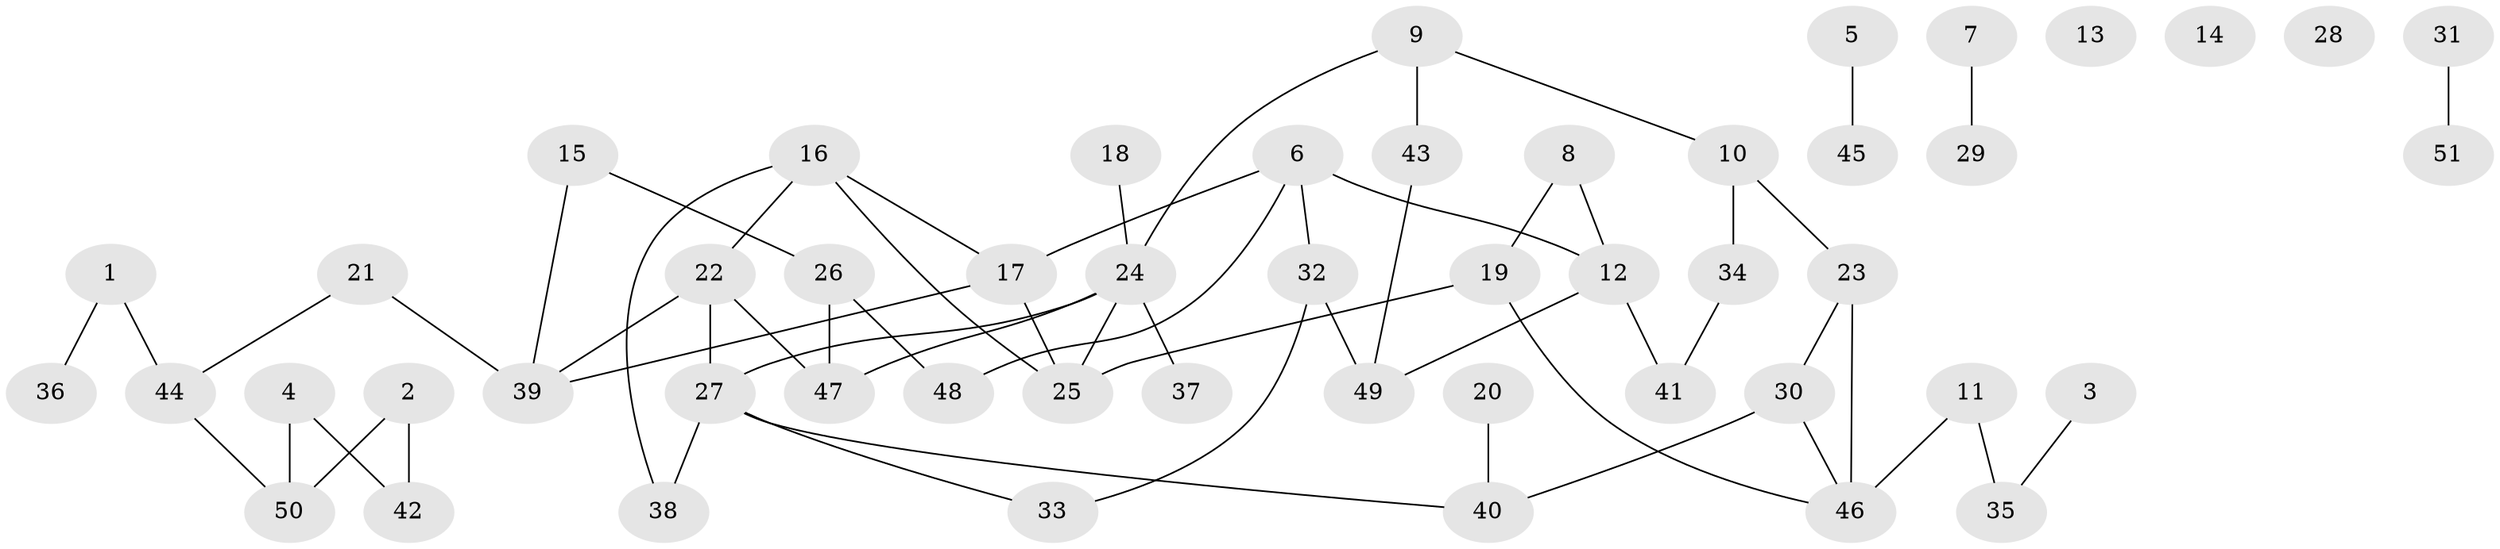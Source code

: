 // Generated by graph-tools (version 1.1) at 2025/00/03/09/25 03:00:53]
// undirected, 51 vertices, 60 edges
graph export_dot {
graph [start="1"]
  node [color=gray90,style=filled];
  1;
  2;
  3;
  4;
  5;
  6;
  7;
  8;
  9;
  10;
  11;
  12;
  13;
  14;
  15;
  16;
  17;
  18;
  19;
  20;
  21;
  22;
  23;
  24;
  25;
  26;
  27;
  28;
  29;
  30;
  31;
  32;
  33;
  34;
  35;
  36;
  37;
  38;
  39;
  40;
  41;
  42;
  43;
  44;
  45;
  46;
  47;
  48;
  49;
  50;
  51;
  1 -- 36;
  1 -- 44;
  2 -- 42;
  2 -- 50;
  3 -- 35;
  4 -- 42;
  4 -- 50;
  5 -- 45;
  6 -- 12;
  6 -- 17;
  6 -- 32;
  6 -- 48;
  7 -- 29;
  8 -- 12;
  8 -- 19;
  9 -- 10;
  9 -- 24;
  9 -- 43;
  10 -- 23;
  10 -- 34;
  11 -- 35;
  11 -- 46;
  12 -- 41;
  12 -- 49;
  15 -- 26;
  15 -- 39;
  16 -- 17;
  16 -- 22;
  16 -- 25;
  16 -- 38;
  17 -- 25;
  17 -- 39;
  18 -- 24;
  19 -- 25;
  19 -- 46;
  20 -- 40;
  21 -- 39;
  21 -- 44;
  22 -- 27;
  22 -- 39;
  22 -- 47;
  23 -- 30;
  23 -- 46;
  24 -- 25;
  24 -- 27;
  24 -- 37;
  24 -- 47;
  26 -- 47;
  26 -- 48;
  27 -- 33;
  27 -- 38;
  27 -- 40;
  30 -- 40;
  30 -- 46;
  31 -- 51;
  32 -- 33;
  32 -- 49;
  34 -- 41;
  43 -- 49;
  44 -- 50;
}

